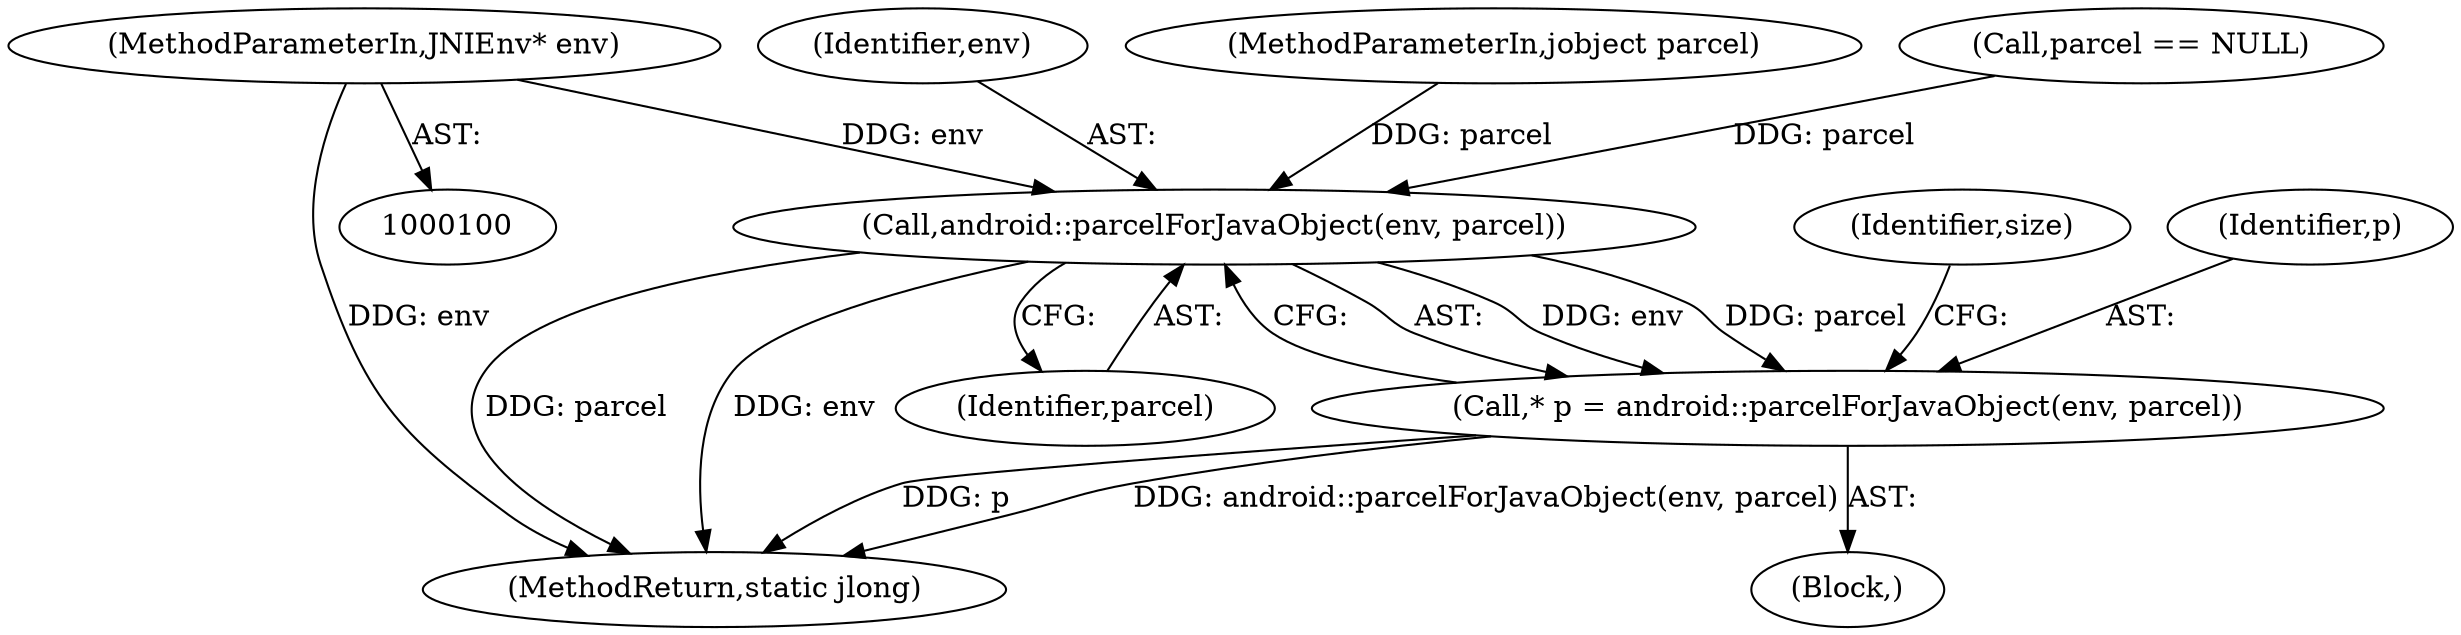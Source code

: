 digraph "0_Android_4cff1f49ff95d990d6c2614da5d5a23d02145885@pointer" {
"1000101" [label="(MethodParameterIn,JNIEnv* env)"];
"1000115" [label="(Call,android::parcelForJavaObject(env, parcel))"];
"1000113" [label="(Call,* p = android::parcelForJavaObject(env, parcel))"];
"1000116" [label="(Identifier,env)"];
"1000120" [label="(Identifier,size)"];
"1000115" [label="(Call,android::parcelForJavaObject(env, parcel))"];
"1000142" [label="(MethodReturn,static jlong)"];
"1000103" [label="(MethodParameterIn,jobject parcel)"];
"1000117" [label="(Identifier,parcel)"];
"1000113" [label="(Call,* p = android::parcelForJavaObject(env, parcel))"];
"1000104" [label="(Block,)"];
"1000106" [label="(Call,parcel == NULL)"];
"1000101" [label="(MethodParameterIn,JNIEnv* env)"];
"1000114" [label="(Identifier,p)"];
"1000101" -> "1000100"  [label="AST: "];
"1000101" -> "1000142"  [label="DDG: env"];
"1000101" -> "1000115"  [label="DDG: env"];
"1000115" -> "1000113"  [label="AST: "];
"1000115" -> "1000117"  [label="CFG: "];
"1000116" -> "1000115"  [label="AST: "];
"1000117" -> "1000115"  [label="AST: "];
"1000113" -> "1000115"  [label="CFG: "];
"1000115" -> "1000142"  [label="DDG: parcel"];
"1000115" -> "1000142"  [label="DDG: env"];
"1000115" -> "1000113"  [label="DDG: env"];
"1000115" -> "1000113"  [label="DDG: parcel"];
"1000106" -> "1000115"  [label="DDG: parcel"];
"1000103" -> "1000115"  [label="DDG: parcel"];
"1000113" -> "1000104"  [label="AST: "];
"1000114" -> "1000113"  [label="AST: "];
"1000120" -> "1000113"  [label="CFG: "];
"1000113" -> "1000142"  [label="DDG: p"];
"1000113" -> "1000142"  [label="DDG: android::parcelForJavaObject(env, parcel)"];
}
